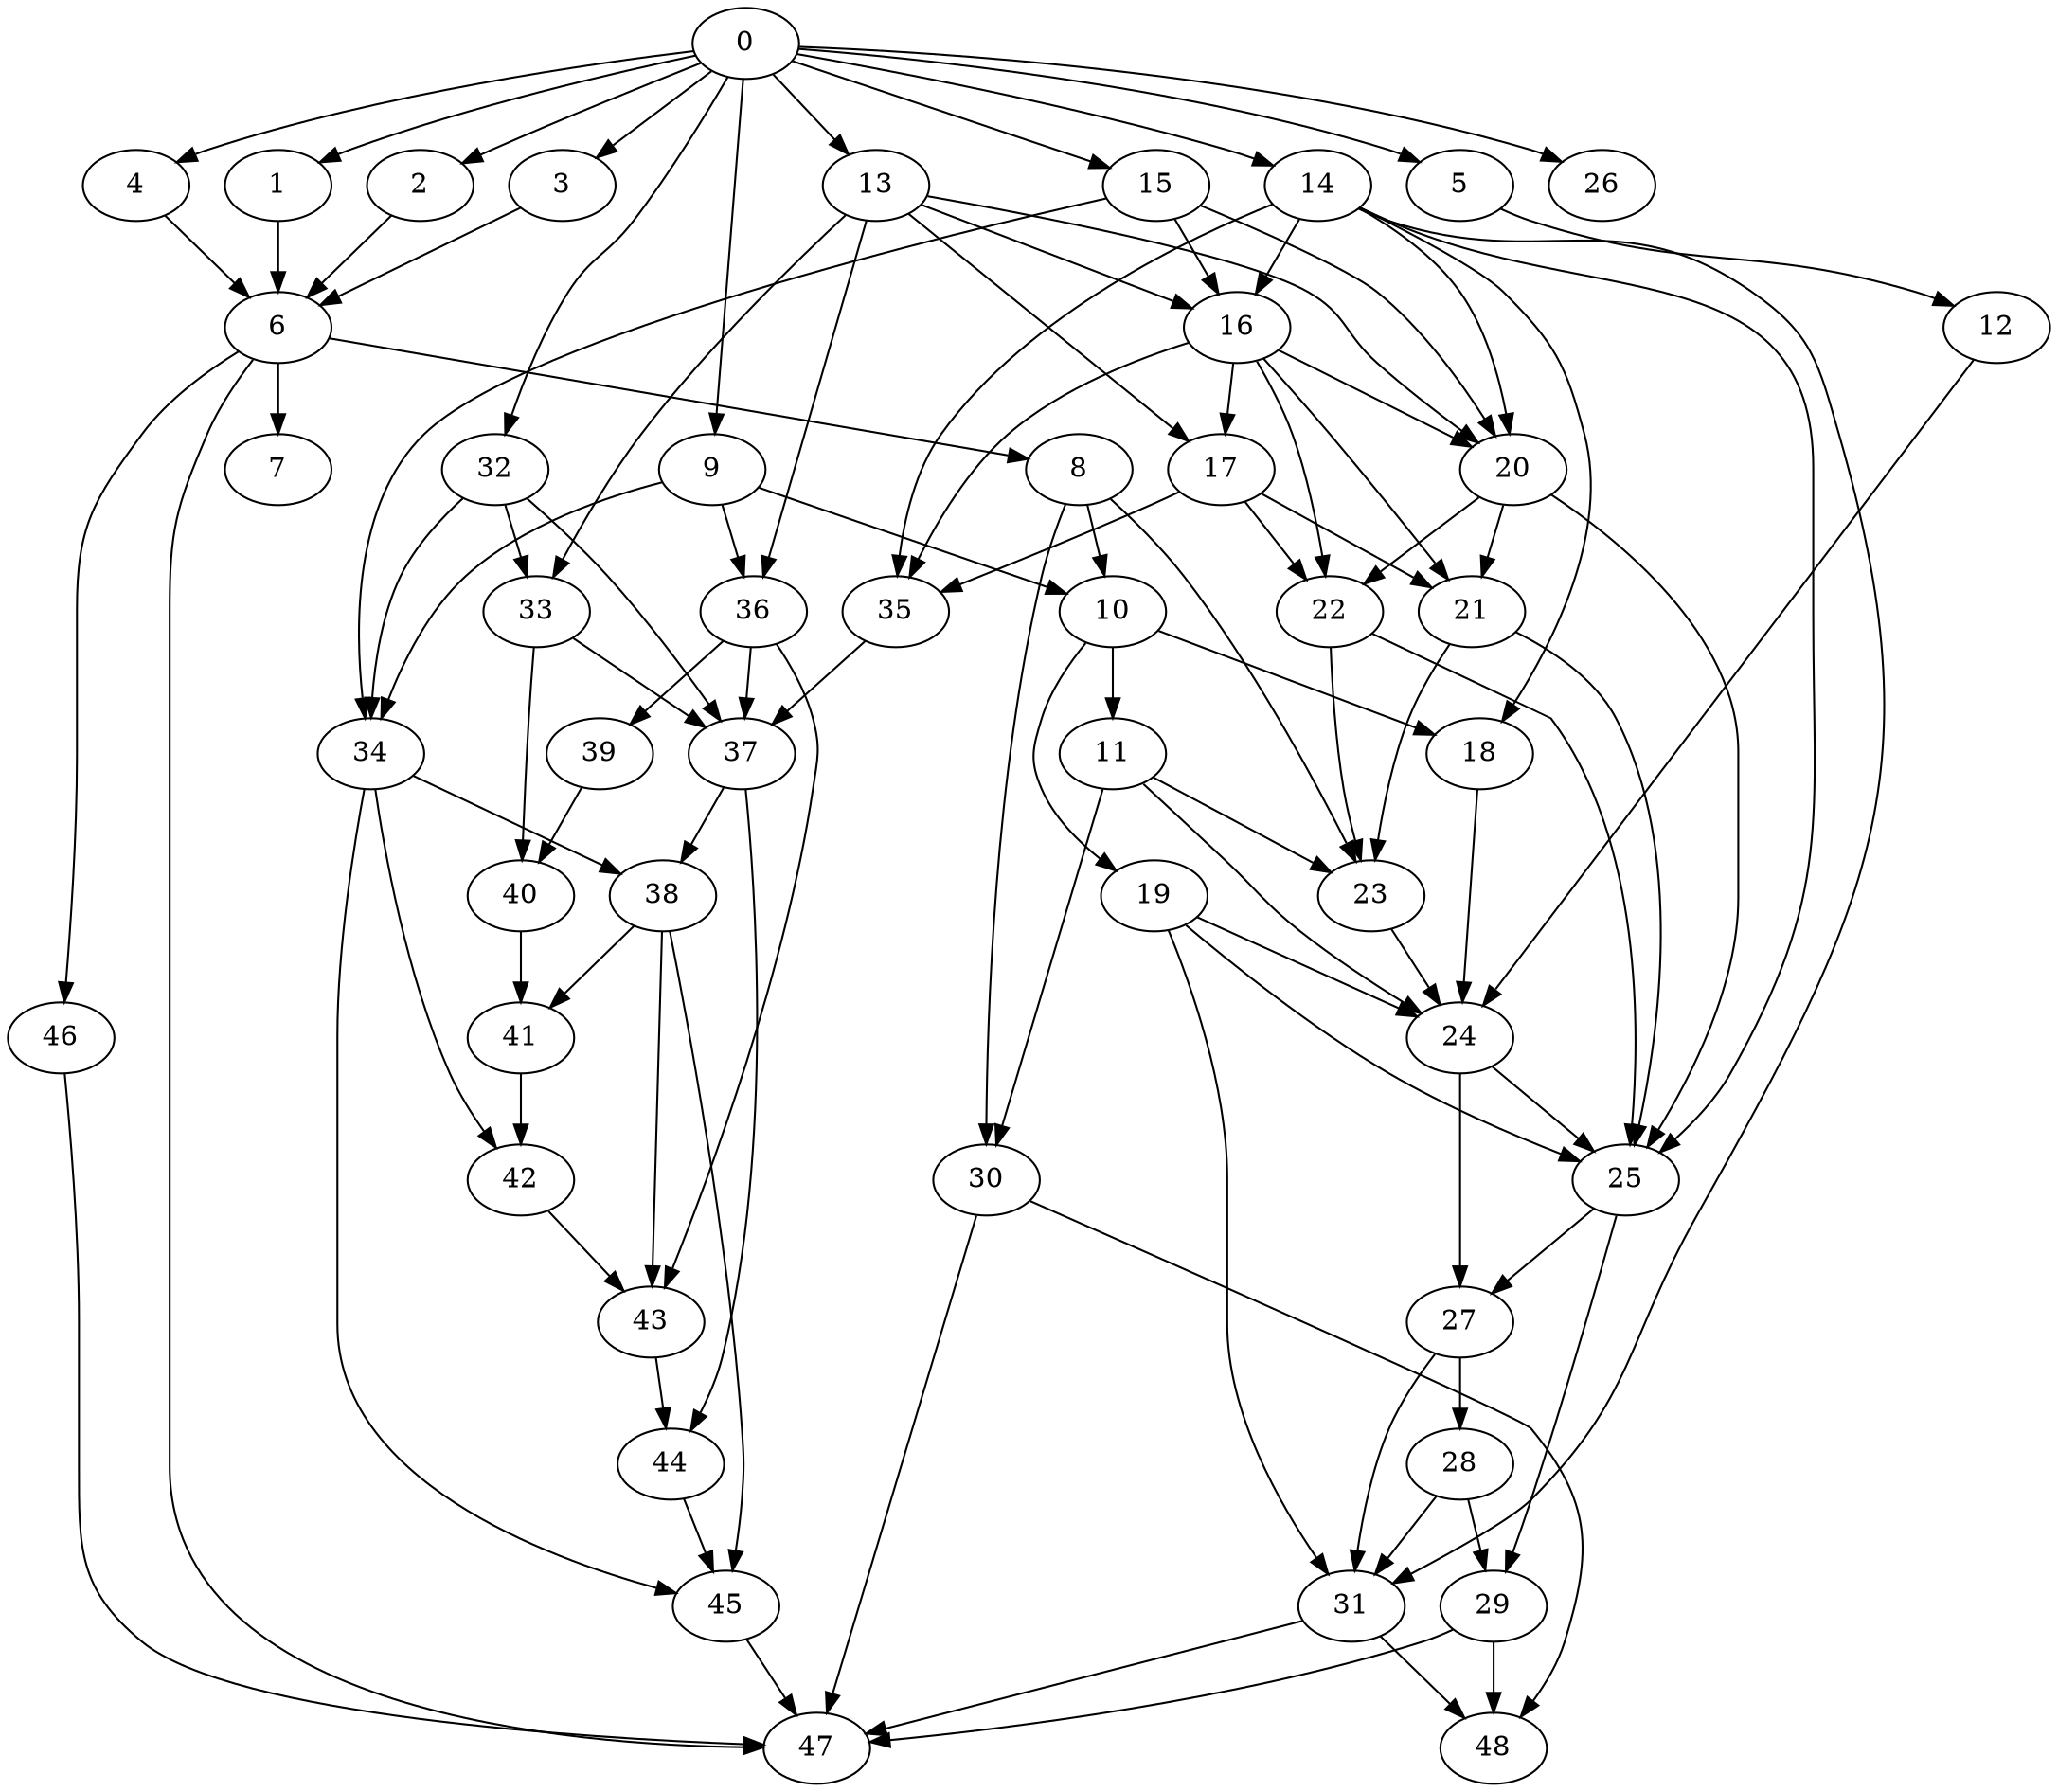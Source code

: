 /* Created by igraph @VERSION@ */
digraph {
  0;
  1;
  2;
  3;
  4;
  5;
  6;
  7;
  8;
  9;
  10;
  11;
  12;
  13;
  14;
  15;
  16;
  17;
  18;
  19;
  20;
  21;
  22;
  23;
  24;
  25;
  26;
  27;
  28;
  29;
  30;
  31;
  32;
  33;
  34;
  35;
  36;
  37;
  38;
  39;
  40;
  41;
  42;
  43;
  44;
  45;
  46;
  47;
  48;

  0 -> 1;
  0 -> 2;
  0 -> 3;
  0 -> 4;
  0 -> 5;
  0 -> 9;
  0 -> 13;
  0 -> 14;
  0 -> 15;
  0 -> 26;
  0 -> 32;
  1 -> 6;
  2 -> 6;
  3 -> 6;
  4 -> 6;
  5 -> 12;
  6 -> 7;
  6 -> 8;
  6 -> 46;
  6 -> 47;
  8 -> 10;
  8 -> 23;
  8 -> 30;
  9 -> 10;
  9 -> 34;
  9 -> 36;
  10 -> 11;
  10 -> 18;
  10 -> 19;
  11 -> 23;
  11 -> 24;
  11 -> 30;
  12 -> 24;
  13 -> 16;
  13 -> 17;
  13 -> 20;
  13 -> 33;
  13 -> 36;
  14 -> 16;
  14 -> 18;
  14 -> 20;
  14 -> 25;
  14 -> 31;
  14 -> 35;
  15 -> 16;
  15 -> 20;
  15 -> 34;
  16 -> 17;
  16 -> 20;
  16 -> 21;
  16 -> 22;
  16 -> 35;
  17 -> 21;
  17 -> 22;
  17 -> 35;
  18 -> 24;
  19 -> 24;
  19 -> 25;
  19 -> 31;
  20 -> 21;
  20 -> 22;
  20 -> 25;
  21 -> 23;
  21 -> 25;
  22 -> 23;
  22 -> 25;
  23 -> 24;
  24 -> 25;
  24 -> 27;
  25 -> 27;
  25 -> 29;
  27 -> 28;
  27 -> 31;
  28 -> 29;
  28 -> 31;
  29 -> 47;
  29 -> 48;
  30 -> 47;
  30 -> 48;
  31 -> 47;
  31 -> 48;
  32 -> 33;
  32 -> 34;
  32 -> 37;
  33 -> 37;
  33 -> 40;
  34 -> 38;
  34 -> 42;
  34 -> 45;
  35 -> 37;
  36 -> 37;
  36 -> 39;
  36 -> 43;
  37 -> 38;
  37 -> 44;
  38 -> 41;
  38 -> 43;
  38 -> 45;
  39 -> 40;
  40 -> 41;
  41 -> 42;
  42 -> 43;
  43 -> 44;
  44 -> 45;
  45 -> 47;
  46 -> 47;
}
